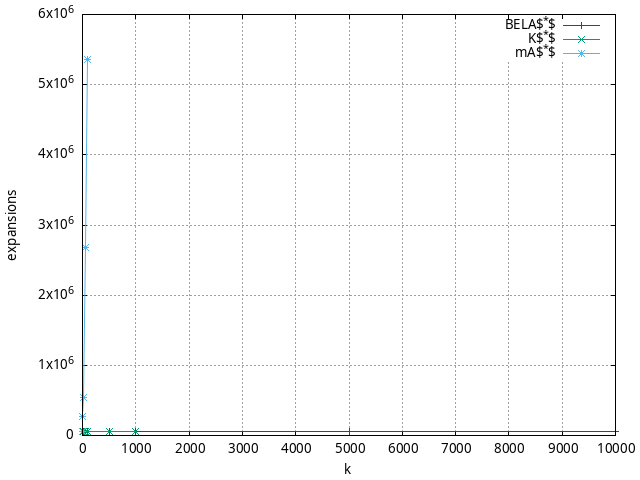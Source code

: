 #!/usr/bin/gnuplot
# -*- coding: utf-8 -*-
#
# results/maps/unit/35/random512-35.heuristic.unit.expansions.gnuplot
#
# Started on 04/02/2024 19:57:21
# Author: Carlos Linares López
set grid
set xlabel "k"
set ylabel "expansions"

set terminal png enhanced font "Ariel,10"
set output 'random512-35.heuristic.unit.expansions.png'

plot "-" title "BELA$^*$"      with linesp, "-" title "K$^*$"      with linesp, "-" title "mA$^*$"      with linesp

	1 53572.99
	5 53572.99
	10 53572.99
	50 53572.99
	100 53572.99
	500 53572.99
	1000 53572.99
	5000 53572.99
	10000 53572.99
end
	1 53775.38
	5 55492.95
	10 55492.95
	50 55492.95
	100 55492.95
	500 55492.95
	1000 55492.95
end
	1 53572.99
	5 267892.35
	10 535471.06
	50 2676302.99
	100 5353136.21
end
